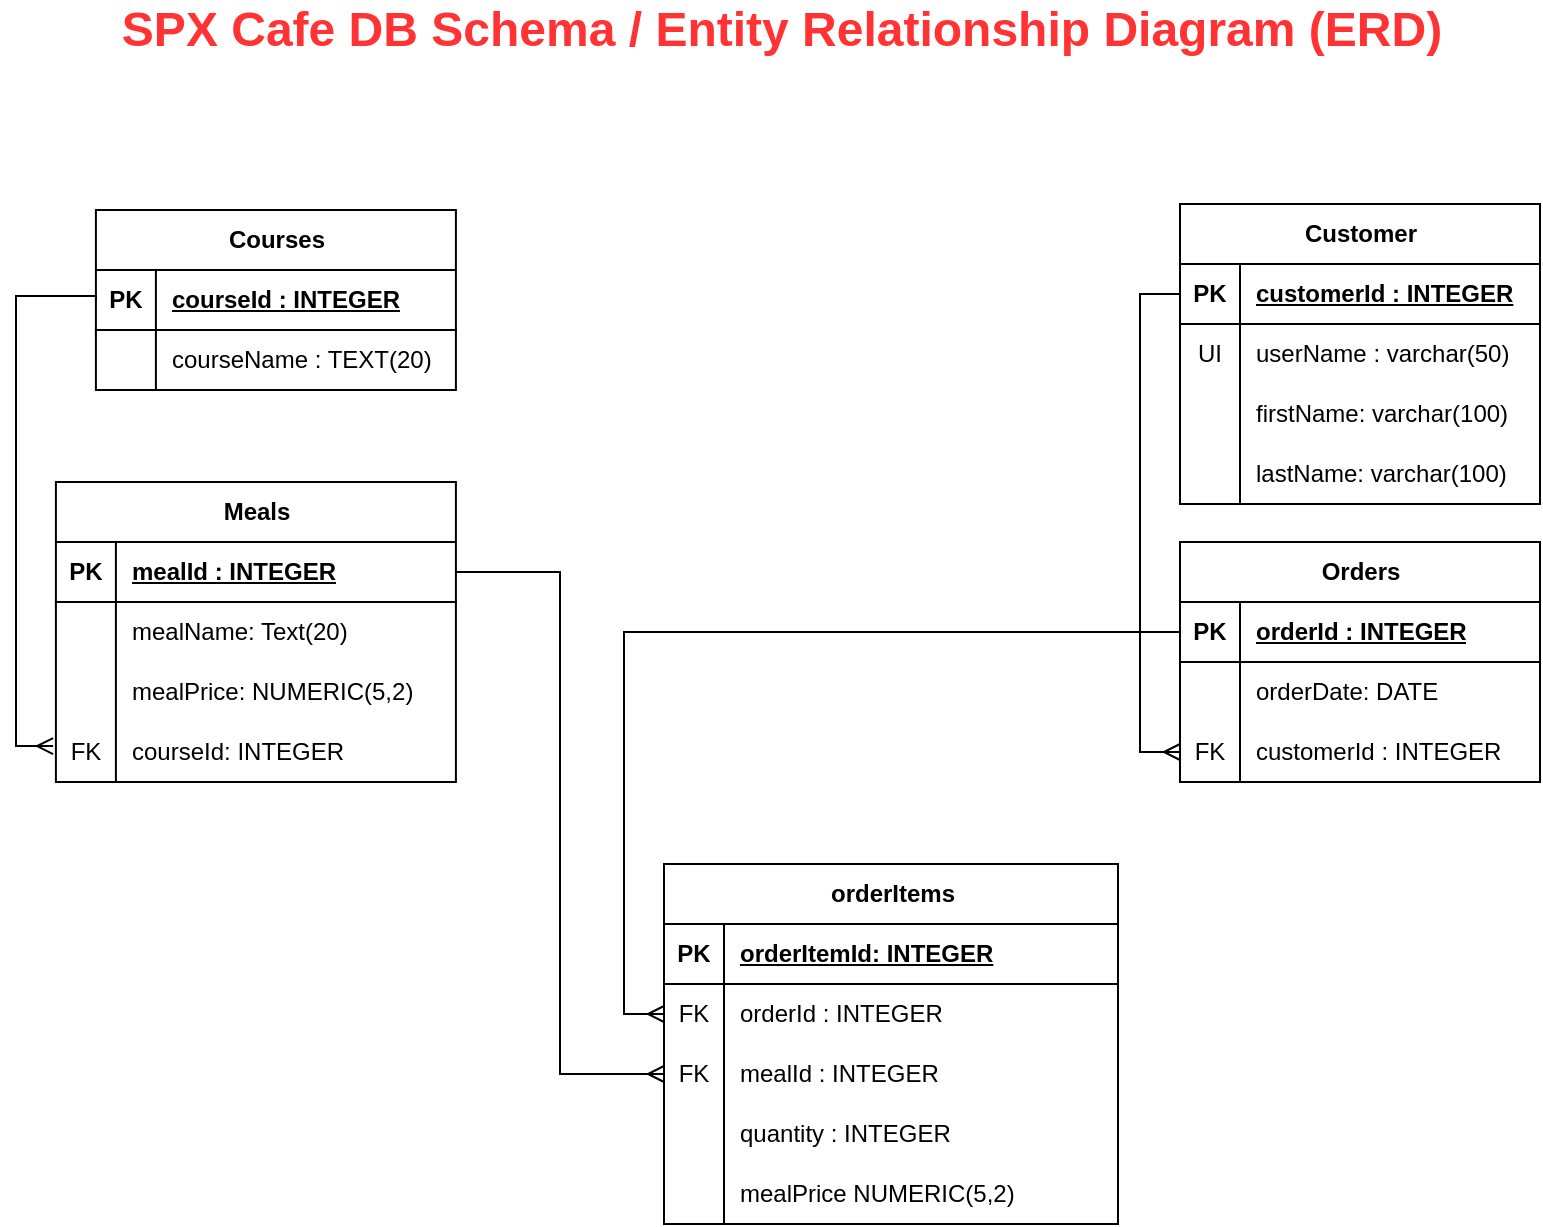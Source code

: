 <mxfile version="24.2.1" type="onedrive">
  <diagram name="Page-1" id="R53LosTem_KXCX1QeFCH">
    <mxGraphModel grid="0" page="1" gridSize="10" guides="1" tooltips="1" connect="1" arrows="1" fold="1" pageScale="1" pageWidth="1169" pageHeight="827" math="0" shadow="0">
      <root>
        <mxCell id="0" />
        <mxCell id="1" parent="0" />
        <mxCell id="RsHcbRK_4zfw1K3RRTf0-1" value="Courses" style="shape=table;startSize=30;container=1;collapsible=1;childLayout=tableLayout;fixedRows=1;rowLines=0;fontStyle=1;align=center;resizeLast=1;html=1;" vertex="1" parent="1">
          <mxGeometry x="85.95" y="144" width="180" height="90" as="geometry" />
        </mxCell>
        <mxCell id="RsHcbRK_4zfw1K3RRTf0-2" value="" style="shape=tableRow;horizontal=0;startSize=0;swimlaneHead=0;swimlaneBody=0;fillColor=none;collapsible=0;dropTarget=0;points=[[0,0.5],[1,0.5]];portConstraint=eastwest;top=0;left=0;right=0;bottom=1;" vertex="1" parent="RsHcbRK_4zfw1K3RRTf0-1">
          <mxGeometry y="30" width="180" height="30" as="geometry" />
        </mxCell>
        <mxCell id="RsHcbRK_4zfw1K3RRTf0-3" value="PK" style="shape=partialRectangle;connectable=0;fillColor=none;top=0;left=0;bottom=0;right=0;fontStyle=1;overflow=hidden;whiteSpace=wrap;html=1;" vertex="1" parent="RsHcbRK_4zfw1K3RRTf0-2">
          <mxGeometry width="30" height="30" as="geometry">
            <mxRectangle width="30" height="30" as="alternateBounds" />
          </mxGeometry>
        </mxCell>
        <mxCell id="RsHcbRK_4zfw1K3RRTf0-4" value="courseId : INTEGER" style="shape=partialRectangle;connectable=0;fillColor=none;top=0;left=0;bottom=0;right=0;align=left;spacingLeft=6;fontStyle=5;overflow=hidden;whiteSpace=wrap;html=1;" vertex="1" parent="RsHcbRK_4zfw1K3RRTf0-2">
          <mxGeometry x="30" width="150" height="30" as="geometry">
            <mxRectangle width="150" height="30" as="alternateBounds" />
          </mxGeometry>
        </mxCell>
        <mxCell id="RsHcbRK_4zfw1K3RRTf0-5" value="" style="shape=tableRow;horizontal=0;startSize=0;swimlaneHead=0;swimlaneBody=0;fillColor=none;collapsible=0;dropTarget=0;points=[[0,0.5],[1,0.5]];portConstraint=eastwest;top=0;left=0;right=0;bottom=0;" vertex="1" parent="RsHcbRK_4zfw1K3RRTf0-1">
          <mxGeometry y="60" width="180" height="30" as="geometry" />
        </mxCell>
        <mxCell id="RsHcbRK_4zfw1K3RRTf0-6" value="" style="shape=partialRectangle;connectable=0;fillColor=none;top=0;left=0;bottom=0;right=0;editable=1;overflow=hidden;whiteSpace=wrap;html=1;" vertex="1" parent="RsHcbRK_4zfw1K3RRTf0-5">
          <mxGeometry width="30" height="30" as="geometry">
            <mxRectangle width="30" height="30" as="alternateBounds" />
          </mxGeometry>
        </mxCell>
        <mxCell id="RsHcbRK_4zfw1K3RRTf0-7" value="courseName : TEXT(20)" style="shape=partialRectangle;connectable=0;fillColor=none;top=0;left=0;bottom=0;right=0;align=left;spacingLeft=6;overflow=hidden;whiteSpace=wrap;html=1;" vertex="1" parent="RsHcbRK_4zfw1K3RRTf0-5">
          <mxGeometry x="30" width="150" height="30" as="geometry">
            <mxRectangle width="150" height="30" as="alternateBounds" />
          </mxGeometry>
        </mxCell>
        <mxCell id="RsHcbRK_4zfw1K3RRTf0-14" value="Meals" style="shape=table;startSize=30;container=1;collapsible=1;childLayout=tableLayout;fixedRows=1;rowLines=0;fontStyle=1;align=center;resizeLast=1;html=1;" vertex="1" parent="1">
          <mxGeometry x="65.95" y="280" width="200" height="150" as="geometry" />
        </mxCell>
        <mxCell id="RsHcbRK_4zfw1K3RRTf0-15" value="" style="shape=tableRow;horizontal=0;startSize=0;swimlaneHead=0;swimlaneBody=0;fillColor=none;collapsible=0;dropTarget=0;points=[[0,0.5],[1,0.5]];portConstraint=eastwest;top=0;left=0;right=0;bottom=1;" vertex="1" parent="RsHcbRK_4zfw1K3RRTf0-14">
          <mxGeometry y="30" width="200" height="30" as="geometry" />
        </mxCell>
        <mxCell id="RsHcbRK_4zfw1K3RRTf0-16" value="PK" style="shape=partialRectangle;connectable=0;fillColor=none;top=0;left=0;bottom=0;right=0;fontStyle=1;overflow=hidden;whiteSpace=wrap;html=1;" vertex="1" parent="RsHcbRK_4zfw1K3RRTf0-15">
          <mxGeometry width="30" height="30" as="geometry">
            <mxRectangle width="30" height="30" as="alternateBounds" />
          </mxGeometry>
        </mxCell>
        <mxCell id="RsHcbRK_4zfw1K3RRTf0-17" value="mealId : INTEGER" style="shape=partialRectangle;connectable=0;fillColor=none;top=0;left=0;bottom=0;right=0;align=left;spacingLeft=6;fontStyle=5;overflow=hidden;whiteSpace=wrap;html=1;" vertex="1" parent="RsHcbRK_4zfw1K3RRTf0-15">
          <mxGeometry x="30" width="170" height="30" as="geometry">
            <mxRectangle width="170" height="30" as="alternateBounds" />
          </mxGeometry>
        </mxCell>
        <mxCell id="RsHcbRK_4zfw1K3RRTf0-18" value="" style="shape=tableRow;horizontal=0;startSize=0;swimlaneHead=0;swimlaneBody=0;fillColor=none;collapsible=0;dropTarget=0;points=[[0,0.5],[1,0.5]];portConstraint=eastwest;top=0;left=0;right=0;bottom=0;" vertex="1" parent="RsHcbRK_4zfw1K3RRTf0-14">
          <mxGeometry y="60" width="200" height="30" as="geometry" />
        </mxCell>
        <mxCell id="RsHcbRK_4zfw1K3RRTf0-19" value="" style="shape=partialRectangle;connectable=0;fillColor=none;top=0;left=0;bottom=0;right=0;editable=1;overflow=hidden;whiteSpace=wrap;html=1;" vertex="1" parent="RsHcbRK_4zfw1K3RRTf0-18">
          <mxGeometry width="30" height="30" as="geometry">
            <mxRectangle width="30" height="30" as="alternateBounds" />
          </mxGeometry>
        </mxCell>
        <mxCell id="RsHcbRK_4zfw1K3RRTf0-20" value="mealName: Text(20)" style="shape=partialRectangle;connectable=0;fillColor=none;top=0;left=0;bottom=0;right=0;align=left;spacingLeft=6;overflow=hidden;whiteSpace=wrap;html=1;" vertex="1" parent="RsHcbRK_4zfw1K3RRTf0-18">
          <mxGeometry x="30" width="170" height="30" as="geometry">
            <mxRectangle width="170" height="30" as="alternateBounds" />
          </mxGeometry>
        </mxCell>
        <mxCell id="RsHcbRK_4zfw1K3RRTf0-21" value="" style="shape=tableRow;horizontal=0;startSize=0;swimlaneHead=0;swimlaneBody=0;fillColor=none;collapsible=0;dropTarget=0;points=[[0,0.5],[1,0.5]];portConstraint=eastwest;top=0;left=0;right=0;bottom=0;" vertex="1" parent="RsHcbRK_4zfw1K3RRTf0-14">
          <mxGeometry y="90" width="200" height="30" as="geometry" />
        </mxCell>
        <mxCell id="RsHcbRK_4zfw1K3RRTf0-22" value="" style="shape=partialRectangle;connectable=0;fillColor=none;top=0;left=0;bottom=0;right=0;editable=1;overflow=hidden;whiteSpace=wrap;html=1;" vertex="1" parent="RsHcbRK_4zfw1K3RRTf0-21">
          <mxGeometry width="30" height="30" as="geometry">
            <mxRectangle width="30" height="30" as="alternateBounds" />
          </mxGeometry>
        </mxCell>
        <mxCell id="RsHcbRK_4zfw1K3RRTf0-23" value="mealPrice: NUMERIC(5,2)" style="shape=partialRectangle;connectable=0;fillColor=none;top=0;left=0;bottom=0;right=0;align=left;spacingLeft=6;overflow=hidden;whiteSpace=wrap;html=1;" vertex="1" parent="RsHcbRK_4zfw1K3RRTf0-21">
          <mxGeometry x="30" width="170" height="30" as="geometry">
            <mxRectangle width="170" height="30" as="alternateBounds" />
          </mxGeometry>
        </mxCell>
        <mxCell id="RsHcbRK_4zfw1K3RRTf0-24" value="" style="shape=tableRow;horizontal=0;startSize=0;swimlaneHead=0;swimlaneBody=0;fillColor=none;collapsible=0;dropTarget=0;points=[[0,0.5],[1,0.5]];portConstraint=eastwest;top=0;left=0;right=0;bottom=0;" vertex="1" parent="RsHcbRK_4zfw1K3RRTf0-14">
          <mxGeometry y="120" width="200" height="30" as="geometry" />
        </mxCell>
        <mxCell id="RsHcbRK_4zfw1K3RRTf0-25" value="FK" style="shape=partialRectangle;connectable=0;fillColor=none;top=0;left=0;bottom=0;right=0;editable=1;overflow=hidden;whiteSpace=wrap;html=1;" vertex="1" parent="RsHcbRK_4zfw1K3RRTf0-24">
          <mxGeometry width="30" height="30" as="geometry">
            <mxRectangle width="30" height="30" as="alternateBounds" />
          </mxGeometry>
        </mxCell>
        <mxCell id="RsHcbRK_4zfw1K3RRTf0-26" value="courseId: INTEGER" style="shape=partialRectangle;connectable=0;fillColor=none;top=0;left=0;bottom=0;right=0;align=left;spacingLeft=6;overflow=hidden;whiteSpace=wrap;html=1;" vertex="1" parent="RsHcbRK_4zfw1K3RRTf0-24">
          <mxGeometry x="30" width="170" height="30" as="geometry">
            <mxRectangle width="170" height="30" as="alternateBounds" />
          </mxGeometry>
        </mxCell>
        <mxCell id="RsHcbRK_4zfw1K3RRTf0-27" style="edgeStyle=orthogonalEdgeStyle;rounded=0;orthogonalLoop=1;jettySize=auto;html=1;entryX=-0.007;entryY=0.401;entryDx=0;entryDy=0;entryPerimeter=0;endArrow=ERmany;endFill=0;strokeColor=default;exitX=0;exitY=0.5;exitDx=0;exitDy=0;" edge="1" parent="1" source="RsHcbRK_4zfw1K3RRTf0-2" target="RsHcbRK_4zfw1K3RRTf0-24">
          <mxGeometry relative="1" as="geometry">
            <Array as="points">
              <mxPoint x="86" y="187" />
              <mxPoint x="46" y="187" />
              <mxPoint x="46" y="412" />
            </Array>
          </mxGeometry>
        </mxCell>
        <mxCell id="RsHcbRK_4zfw1K3RRTf0-28" value="SPX Cafe DB Schema / Entity Relationship Diagram (ERD)" style="text;html=1;align=center;verticalAlign=middle;whiteSpace=wrap;rounded=0;fontStyle=1;fontSize=24;fontColor=#FF3333;" vertex="1" parent="1">
          <mxGeometry x="72" y="39" width="714" height="30" as="geometry" />
        </mxCell>
        <mxCell id="jcXJ5WCr-irdWbEnAARS-1" value="Customer" style="shape=table;startSize=30;container=1;collapsible=1;childLayout=tableLayout;fixedRows=1;rowLines=0;fontStyle=1;align=center;resizeLast=1;html=1;" vertex="1" parent="1">
          <mxGeometry x="628" y="141" width="180" height="150" as="geometry" />
        </mxCell>
        <mxCell id="jcXJ5WCr-irdWbEnAARS-2" value="" style="shape=tableRow;horizontal=0;startSize=0;swimlaneHead=0;swimlaneBody=0;fillColor=none;collapsible=0;dropTarget=0;points=[[0,0.5],[1,0.5]];portConstraint=eastwest;top=0;left=0;right=0;bottom=1;" vertex="1" parent="jcXJ5WCr-irdWbEnAARS-1">
          <mxGeometry y="30" width="180" height="30" as="geometry" />
        </mxCell>
        <mxCell id="jcXJ5WCr-irdWbEnAARS-3" value="PK" style="shape=partialRectangle;connectable=0;fillColor=none;top=0;left=0;bottom=0;right=0;fontStyle=1;overflow=hidden;whiteSpace=wrap;html=1;" vertex="1" parent="jcXJ5WCr-irdWbEnAARS-2">
          <mxGeometry width="30" height="30" as="geometry">
            <mxRectangle width="30" height="30" as="alternateBounds" />
          </mxGeometry>
        </mxCell>
        <mxCell id="jcXJ5WCr-irdWbEnAARS-4" value="customerId : INTEGER" style="shape=partialRectangle;connectable=0;fillColor=none;top=0;left=0;bottom=0;right=0;align=left;spacingLeft=6;fontStyle=5;overflow=hidden;whiteSpace=wrap;html=1;" vertex="1" parent="jcXJ5WCr-irdWbEnAARS-2">
          <mxGeometry x="30" width="150" height="30" as="geometry">
            <mxRectangle width="150" height="30" as="alternateBounds" />
          </mxGeometry>
        </mxCell>
        <mxCell id="jcXJ5WCr-irdWbEnAARS-5" value="" style="shape=tableRow;horizontal=0;startSize=0;swimlaneHead=0;swimlaneBody=0;fillColor=none;collapsible=0;dropTarget=0;points=[[0,0.5],[1,0.5]];portConstraint=eastwest;top=0;left=0;right=0;bottom=0;" vertex="1" parent="jcXJ5WCr-irdWbEnAARS-1">
          <mxGeometry y="60" width="180" height="30" as="geometry" />
        </mxCell>
        <mxCell id="jcXJ5WCr-irdWbEnAARS-6" value="UI" style="shape=partialRectangle;connectable=0;fillColor=none;top=0;left=0;bottom=0;right=0;editable=1;overflow=hidden;whiteSpace=wrap;html=1;" vertex="1" parent="jcXJ5WCr-irdWbEnAARS-5">
          <mxGeometry width="30" height="30" as="geometry">
            <mxRectangle width="30" height="30" as="alternateBounds" />
          </mxGeometry>
        </mxCell>
        <mxCell id="jcXJ5WCr-irdWbEnAARS-7" value="userName : varchar(50)" style="shape=partialRectangle;connectable=0;fillColor=none;top=0;left=0;bottom=0;right=0;align=left;spacingLeft=6;overflow=hidden;whiteSpace=wrap;html=1;" vertex="1" parent="jcXJ5WCr-irdWbEnAARS-5">
          <mxGeometry x="30" width="150" height="30" as="geometry">
            <mxRectangle width="150" height="30" as="alternateBounds" />
          </mxGeometry>
        </mxCell>
        <mxCell id="jcXJ5WCr-irdWbEnAARS-8" value="" style="shape=tableRow;horizontal=0;startSize=0;swimlaneHead=0;swimlaneBody=0;fillColor=none;collapsible=0;dropTarget=0;points=[[0,0.5],[1,0.5]];portConstraint=eastwest;top=0;left=0;right=0;bottom=0;" vertex="1" parent="jcXJ5WCr-irdWbEnAARS-1">
          <mxGeometry y="90" width="180" height="30" as="geometry" />
        </mxCell>
        <mxCell id="jcXJ5WCr-irdWbEnAARS-9" value="" style="shape=partialRectangle;connectable=0;fillColor=none;top=0;left=0;bottom=0;right=0;editable=1;overflow=hidden;whiteSpace=wrap;html=1;" vertex="1" parent="jcXJ5WCr-irdWbEnAARS-8">
          <mxGeometry width="30" height="30" as="geometry">
            <mxRectangle width="30" height="30" as="alternateBounds" />
          </mxGeometry>
        </mxCell>
        <mxCell id="jcXJ5WCr-irdWbEnAARS-10" value="firstName: varchar(100)" style="shape=partialRectangle;connectable=0;fillColor=none;top=0;left=0;bottom=0;right=0;align=left;spacingLeft=6;overflow=hidden;whiteSpace=wrap;html=1;" vertex="1" parent="jcXJ5WCr-irdWbEnAARS-8">
          <mxGeometry x="30" width="150" height="30" as="geometry">
            <mxRectangle width="150" height="30" as="alternateBounds" />
          </mxGeometry>
        </mxCell>
        <mxCell id="jcXJ5WCr-irdWbEnAARS-11" value="" style="shape=tableRow;horizontal=0;startSize=0;swimlaneHead=0;swimlaneBody=0;fillColor=none;collapsible=0;dropTarget=0;points=[[0,0.5],[1,0.5]];portConstraint=eastwest;top=0;left=0;right=0;bottom=0;" vertex="1" parent="jcXJ5WCr-irdWbEnAARS-1">
          <mxGeometry y="120" width="180" height="30" as="geometry" />
        </mxCell>
        <mxCell id="jcXJ5WCr-irdWbEnAARS-12" value="" style="shape=partialRectangle;connectable=0;fillColor=none;top=0;left=0;bottom=0;right=0;editable=1;overflow=hidden;whiteSpace=wrap;html=1;" vertex="1" parent="jcXJ5WCr-irdWbEnAARS-11">
          <mxGeometry width="30" height="30" as="geometry">
            <mxRectangle width="30" height="30" as="alternateBounds" />
          </mxGeometry>
        </mxCell>
        <mxCell id="jcXJ5WCr-irdWbEnAARS-13" value="lastName: varchar(100)" style="shape=partialRectangle;connectable=0;fillColor=none;top=0;left=0;bottom=0;right=0;align=left;spacingLeft=6;overflow=hidden;whiteSpace=wrap;html=1;" vertex="1" parent="jcXJ5WCr-irdWbEnAARS-11">
          <mxGeometry x="30" width="150" height="30" as="geometry">
            <mxRectangle width="150" height="30" as="alternateBounds" />
          </mxGeometry>
        </mxCell>
        <mxCell id="jcXJ5WCr-irdWbEnAARS-14" value="Orders" style="shape=table;startSize=30;container=1;collapsible=1;childLayout=tableLayout;fixedRows=1;rowLines=0;fontStyle=1;align=center;resizeLast=1;html=1;" vertex="1" parent="1">
          <mxGeometry x="628" y="310" width="180" height="120" as="geometry" />
        </mxCell>
        <mxCell id="jcXJ5WCr-irdWbEnAARS-15" value="" style="shape=tableRow;horizontal=0;startSize=0;swimlaneHead=0;swimlaneBody=0;fillColor=none;collapsible=0;dropTarget=0;points=[[0,0.5],[1,0.5]];portConstraint=eastwest;top=0;left=0;right=0;bottom=1;" vertex="1" parent="jcXJ5WCr-irdWbEnAARS-14">
          <mxGeometry y="30" width="180" height="30" as="geometry" />
        </mxCell>
        <mxCell id="jcXJ5WCr-irdWbEnAARS-16" value="PK" style="shape=partialRectangle;connectable=0;fillColor=none;top=0;left=0;bottom=0;right=0;fontStyle=1;overflow=hidden;whiteSpace=wrap;html=1;" vertex="1" parent="jcXJ5WCr-irdWbEnAARS-15">
          <mxGeometry width="30" height="30" as="geometry">
            <mxRectangle width="30" height="30" as="alternateBounds" />
          </mxGeometry>
        </mxCell>
        <mxCell id="jcXJ5WCr-irdWbEnAARS-17" value="orderId : INTEGER" style="shape=partialRectangle;connectable=0;fillColor=none;top=0;left=0;bottom=0;right=0;align=left;spacingLeft=6;fontStyle=5;overflow=hidden;whiteSpace=wrap;html=1;" vertex="1" parent="jcXJ5WCr-irdWbEnAARS-15">
          <mxGeometry x="30" width="150" height="30" as="geometry">
            <mxRectangle width="150" height="30" as="alternateBounds" />
          </mxGeometry>
        </mxCell>
        <mxCell id="jcXJ5WCr-irdWbEnAARS-18" value="" style="shape=tableRow;horizontal=0;startSize=0;swimlaneHead=0;swimlaneBody=0;fillColor=none;collapsible=0;dropTarget=0;points=[[0,0.5],[1,0.5]];portConstraint=eastwest;top=0;left=0;right=0;bottom=0;" vertex="1" parent="jcXJ5WCr-irdWbEnAARS-14">
          <mxGeometry y="60" width="180" height="30" as="geometry" />
        </mxCell>
        <mxCell id="jcXJ5WCr-irdWbEnAARS-19" value="" style="shape=partialRectangle;connectable=0;fillColor=none;top=0;left=0;bottom=0;right=0;editable=1;overflow=hidden;whiteSpace=wrap;html=1;" vertex="1" parent="jcXJ5WCr-irdWbEnAARS-18">
          <mxGeometry width="30" height="30" as="geometry">
            <mxRectangle width="30" height="30" as="alternateBounds" />
          </mxGeometry>
        </mxCell>
        <mxCell id="jcXJ5WCr-irdWbEnAARS-20" value="orderDate: DATE" style="shape=partialRectangle;connectable=0;fillColor=none;top=0;left=0;bottom=0;right=0;align=left;spacingLeft=6;overflow=hidden;whiteSpace=wrap;html=1;" vertex="1" parent="jcXJ5WCr-irdWbEnAARS-18">
          <mxGeometry x="30" width="150" height="30" as="geometry">
            <mxRectangle width="150" height="30" as="alternateBounds" />
          </mxGeometry>
        </mxCell>
        <mxCell id="jcXJ5WCr-irdWbEnAARS-21" value="" style="shape=tableRow;horizontal=0;startSize=0;swimlaneHead=0;swimlaneBody=0;fillColor=none;collapsible=0;dropTarget=0;points=[[0,0.5],[1,0.5]];portConstraint=eastwest;top=0;left=0;right=0;bottom=0;" vertex="1" parent="jcXJ5WCr-irdWbEnAARS-14">
          <mxGeometry y="90" width="180" height="30" as="geometry" />
        </mxCell>
        <mxCell id="jcXJ5WCr-irdWbEnAARS-22" value="FK" style="shape=partialRectangle;connectable=0;fillColor=none;top=0;left=0;bottom=0;right=0;editable=1;overflow=hidden;whiteSpace=wrap;html=1;" vertex="1" parent="jcXJ5WCr-irdWbEnAARS-21">
          <mxGeometry width="30" height="30" as="geometry">
            <mxRectangle width="30" height="30" as="alternateBounds" />
          </mxGeometry>
        </mxCell>
        <mxCell id="jcXJ5WCr-irdWbEnAARS-23" value="customerId : INTEGER" style="shape=partialRectangle;connectable=0;fillColor=none;top=0;left=0;bottom=0;right=0;align=left;spacingLeft=6;overflow=hidden;whiteSpace=wrap;html=1;" vertex="1" parent="jcXJ5WCr-irdWbEnAARS-21">
          <mxGeometry x="30" width="150" height="30" as="geometry">
            <mxRectangle width="150" height="30" as="alternateBounds" />
          </mxGeometry>
        </mxCell>
        <mxCell id="jcXJ5WCr-irdWbEnAARS-27" style="edgeStyle=orthogonalEdgeStyle;rounded=0;orthogonalLoop=1;jettySize=auto;html=1;entryX=0;entryY=0.5;entryDx=0;entryDy=0;endArrow=ERmany;endFill=0;" edge="1" parent="1" source="jcXJ5WCr-irdWbEnAARS-2" target="jcXJ5WCr-irdWbEnAARS-21">
          <mxGeometry relative="1" as="geometry" />
        </mxCell>
        <mxCell id="jcXJ5WCr-irdWbEnAARS-28" value="orderItems" style="shape=table;startSize=30;container=1;collapsible=1;childLayout=tableLayout;fixedRows=1;rowLines=0;fontStyle=1;align=center;resizeLast=1;html=1;" vertex="1" parent="1">
          <mxGeometry x="370" y="471" width="227" height="180" as="geometry" />
        </mxCell>
        <mxCell id="jcXJ5WCr-irdWbEnAARS-29" value="" style="shape=tableRow;horizontal=0;startSize=0;swimlaneHead=0;swimlaneBody=0;fillColor=none;collapsible=0;dropTarget=0;points=[[0,0.5],[1,0.5]];portConstraint=eastwest;top=0;left=0;right=0;bottom=1;" vertex="1" parent="jcXJ5WCr-irdWbEnAARS-28">
          <mxGeometry y="30" width="227" height="30" as="geometry" />
        </mxCell>
        <mxCell id="jcXJ5WCr-irdWbEnAARS-30" value="PK" style="shape=partialRectangle;connectable=0;fillColor=none;top=0;left=0;bottom=0;right=0;fontStyle=1;overflow=hidden;whiteSpace=wrap;html=1;" vertex="1" parent="jcXJ5WCr-irdWbEnAARS-29">
          <mxGeometry width="30" height="30" as="geometry">
            <mxRectangle width="30" height="30" as="alternateBounds" />
          </mxGeometry>
        </mxCell>
        <mxCell id="jcXJ5WCr-irdWbEnAARS-31" value="orderItemId: INTEGER" style="shape=partialRectangle;connectable=0;fillColor=none;top=0;left=0;bottom=0;right=0;align=left;spacingLeft=6;fontStyle=5;overflow=hidden;whiteSpace=wrap;html=1;" vertex="1" parent="jcXJ5WCr-irdWbEnAARS-29">
          <mxGeometry x="30" width="197" height="30" as="geometry">
            <mxRectangle width="197" height="30" as="alternateBounds" />
          </mxGeometry>
        </mxCell>
        <mxCell id="jcXJ5WCr-irdWbEnAARS-32" value="" style="shape=tableRow;horizontal=0;startSize=0;swimlaneHead=0;swimlaneBody=0;fillColor=none;collapsible=0;dropTarget=0;points=[[0,0.5],[1,0.5]];portConstraint=eastwest;top=0;left=0;right=0;bottom=0;" vertex="1" parent="jcXJ5WCr-irdWbEnAARS-28">
          <mxGeometry y="60" width="227" height="30" as="geometry" />
        </mxCell>
        <mxCell id="jcXJ5WCr-irdWbEnAARS-33" value="FK" style="shape=partialRectangle;connectable=0;fillColor=none;top=0;left=0;bottom=0;right=0;editable=1;overflow=hidden;whiteSpace=wrap;html=1;" vertex="1" parent="jcXJ5WCr-irdWbEnAARS-32">
          <mxGeometry width="30" height="30" as="geometry">
            <mxRectangle width="30" height="30" as="alternateBounds" />
          </mxGeometry>
        </mxCell>
        <mxCell id="jcXJ5WCr-irdWbEnAARS-34" value="orderId : INTEGER" style="shape=partialRectangle;connectable=0;fillColor=none;top=0;left=0;bottom=0;right=0;align=left;spacingLeft=6;overflow=hidden;whiteSpace=wrap;html=1;" vertex="1" parent="jcXJ5WCr-irdWbEnAARS-32">
          <mxGeometry x="30" width="197" height="30" as="geometry">
            <mxRectangle width="197" height="30" as="alternateBounds" />
          </mxGeometry>
        </mxCell>
        <mxCell id="jcXJ5WCr-irdWbEnAARS-35" value="" style="shape=tableRow;horizontal=0;startSize=0;swimlaneHead=0;swimlaneBody=0;fillColor=none;collapsible=0;dropTarget=0;points=[[0,0.5],[1,0.5]];portConstraint=eastwest;top=0;left=0;right=0;bottom=0;" vertex="1" parent="jcXJ5WCr-irdWbEnAARS-28">
          <mxGeometry y="90" width="227" height="30" as="geometry" />
        </mxCell>
        <mxCell id="jcXJ5WCr-irdWbEnAARS-36" value="FK" style="shape=partialRectangle;connectable=0;fillColor=none;top=0;left=0;bottom=0;right=0;editable=1;overflow=hidden;whiteSpace=wrap;html=1;" vertex="1" parent="jcXJ5WCr-irdWbEnAARS-35">
          <mxGeometry width="30" height="30" as="geometry">
            <mxRectangle width="30" height="30" as="alternateBounds" />
          </mxGeometry>
        </mxCell>
        <mxCell id="jcXJ5WCr-irdWbEnAARS-37" value="mealId : INTEGER" style="shape=partialRectangle;connectable=0;fillColor=none;top=0;left=0;bottom=0;right=0;align=left;spacingLeft=6;overflow=hidden;whiteSpace=wrap;html=1;" vertex="1" parent="jcXJ5WCr-irdWbEnAARS-35">
          <mxGeometry x="30" width="197" height="30" as="geometry">
            <mxRectangle width="197" height="30" as="alternateBounds" />
          </mxGeometry>
        </mxCell>
        <mxCell id="jcXJ5WCr-irdWbEnAARS-38" value="" style="shape=tableRow;horizontal=0;startSize=0;swimlaneHead=0;swimlaneBody=0;fillColor=none;collapsible=0;dropTarget=0;points=[[0,0.5],[1,0.5]];portConstraint=eastwest;top=0;left=0;right=0;bottom=0;" vertex="1" parent="jcXJ5WCr-irdWbEnAARS-28">
          <mxGeometry y="120" width="227" height="30" as="geometry" />
        </mxCell>
        <mxCell id="jcXJ5WCr-irdWbEnAARS-39" value="" style="shape=partialRectangle;connectable=0;fillColor=none;top=0;left=0;bottom=0;right=0;editable=1;overflow=hidden;whiteSpace=wrap;html=1;" vertex="1" parent="jcXJ5WCr-irdWbEnAARS-38">
          <mxGeometry width="30" height="30" as="geometry">
            <mxRectangle width="30" height="30" as="alternateBounds" />
          </mxGeometry>
        </mxCell>
        <mxCell id="jcXJ5WCr-irdWbEnAARS-40" value="quantity : INTEGER" style="shape=partialRectangle;connectable=0;fillColor=none;top=0;left=0;bottom=0;right=0;align=left;spacingLeft=6;overflow=hidden;whiteSpace=wrap;html=1;" vertex="1" parent="jcXJ5WCr-irdWbEnAARS-38">
          <mxGeometry x="30" width="197" height="30" as="geometry">
            <mxRectangle width="197" height="30" as="alternateBounds" />
          </mxGeometry>
        </mxCell>
        <mxCell id="jcXJ5WCr-irdWbEnAARS-54" value="" style="shape=tableRow;horizontal=0;startSize=0;swimlaneHead=0;swimlaneBody=0;fillColor=none;collapsible=0;dropTarget=0;points=[[0,0.5],[1,0.5]];portConstraint=eastwest;top=0;left=0;right=0;bottom=0;" vertex="1" parent="jcXJ5WCr-irdWbEnAARS-28">
          <mxGeometry y="150" width="227" height="30" as="geometry" />
        </mxCell>
        <mxCell id="jcXJ5WCr-irdWbEnAARS-55" value="" style="shape=partialRectangle;connectable=0;fillColor=none;top=0;left=0;bottom=0;right=0;editable=1;overflow=hidden;whiteSpace=wrap;html=1;" vertex="1" parent="jcXJ5WCr-irdWbEnAARS-54">
          <mxGeometry width="30" height="30" as="geometry">
            <mxRectangle width="30" height="30" as="alternateBounds" />
          </mxGeometry>
        </mxCell>
        <mxCell id="jcXJ5WCr-irdWbEnAARS-56" value="mealPrice NUMERIC(5,2)" style="shape=partialRectangle;connectable=0;fillColor=none;top=0;left=0;bottom=0;right=0;align=left;spacingLeft=6;overflow=hidden;whiteSpace=wrap;html=1;" vertex="1" parent="jcXJ5WCr-irdWbEnAARS-54">
          <mxGeometry x="30" width="197" height="30" as="geometry">
            <mxRectangle width="197" height="30" as="alternateBounds" />
          </mxGeometry>
        </mxCell>
        <mxCell id="jcXJ5WCr-irdWbEnAARS-57" style="edgeStyle=orthogonalEdgeStyle;rounded=0;orthogonalLoop=1;jettySize=auto;html=1;entryX=0;entryY=0.5;entryDx=0;entryDy=0;endArrow=ERmany;endFill=0;" edge="1" parent="1" source="RsHcbRK_4zfw1K3RRTf0-15" target="jcXJ5WCr-irdWbEnAARS-35">
          <mxGeometry relative="1" as="geometry" />
        </mxCell>
        <mxCell id="jcXJ5WCr-irdWbEnAARS-58" style="edgeStyle=orthogonalEdgeStyle;rounded=0;orthogonalLoop=1;jettySize=auto;html=1;entryX=0;entryY=0.5;entryDx=0;entryDy=0;endArrow=ERmany;endFill=0;" edge="1" parent="1" source="jcXJ5WCr-irdWbEnAARS-15" target="jcXJ5WCr-irdWbEnAARS-32">
          <mxGeometry relative="1" as="geometry" />
        </mxCell>
      </root>
    </mxGraphModel>
  </diagram>
</mxfile>
